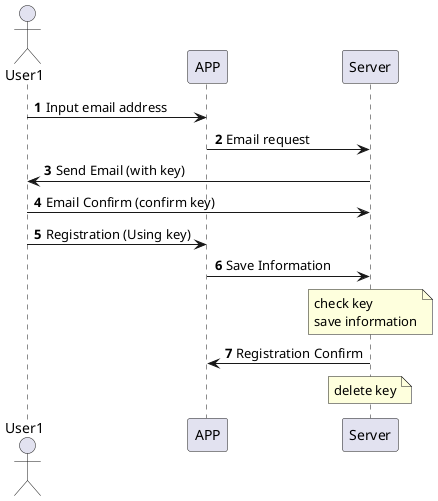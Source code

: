 @startuml
'https://plantuml.com/sequence-diagram

autonumber

actor User1

User1 -> APP: Input email address

APP -> Server : Email request

Server -> User1 : Send Email (with key)

User1 -> Server : Email Confirm (confirm key)

User1 -> APP : Registration (Using key)

APP -> Server : Save Information
note over Server
    check key
    save information
end note

Server -> APP : Registration Confirm
note over Server
    delete key
end note
@enduml